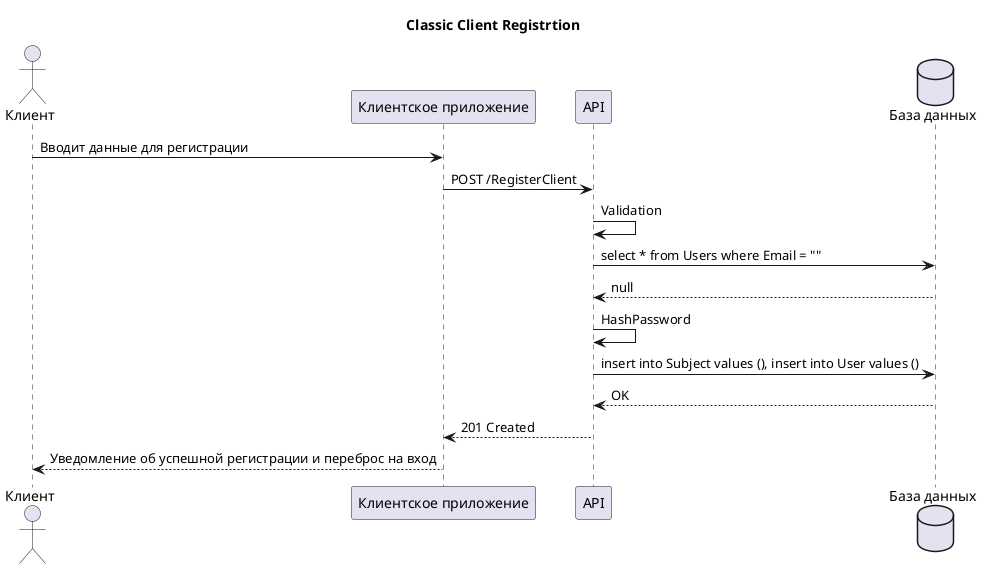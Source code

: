 @startuml Classic Client Registrtion
title Classic Client Registrtion 
actor "Клиент" as client 
participant "Клиентское приложение" as clientWebApp
participant API
database "База данных" as db 
client -> clientWebApp:Вводит данные для регистрации
clientWebApp -> API: POST /RegisterClient
API -> API: Validation 
API -> db: select * from Users where Email = ""
db --> API: null
API -> API: HashPassword 
API -> db: insert into Subject values (), insert into User values ()
db --> API:OK
API --> clientWebApp: 201 Created 
clientWebApp --> client: Уведомление об успешной регистрации и переброс на вход
@enduml



@startuml Classic Get Token 
title Classic Get Token 
actor "Пользователь" as user
participant "Приложение" as webApp
participant API
database "База данных" as db
user -> webApp: Вводит логин + пароль
webApp -> API: POST /login(login, pass, role)
API -> db :select * from User where email = login and isPartner = true/false
db --> API: HashedPassword 
API -> API: VerifyPassword(password, hashedPassword)
API -> API: CreateJWT(userId, role)
API --> webApp: JWT token 
@enduml 

@startuml Open Client App
title Open Client App
actor "Клиент" as client 
participant "Клиентское приложение" as webApp
participant API
database "База данных" as db
webApp -> API: GET /services
API -> db: select * from services 
db --> API:services 
API --> webApp: Json(listServices)
webApp -> API: GET /subjectInfo(jwt)
API -> API: ParseJWT(jwt) 
API -> db: SELECT * FROM Users JOIN Subjects ON  User.SubjectId = Subjects.SubjectId WHERE UserId = userId 
db --> API: subjectInfo 
API --> webApp: Json(subjectInfo)
webApp --> client: Открывает главную страницу клиентского проиложения 
@enduml

@startuml Open Partner App
title Open Partner App
actor "Партнер" as user
participant "Партнерское приложение" as webApp
participant API 
database "База данных" as db
webApp -> API: GET /subjectInfo(jwt)
API -> API: ParseJWT(jwt) 
API -> db: SELECT * FROM Users JOIN Subjects ON  User.SubjectId = Subjects.SubjectId WHERE UserId = userId
db --> API: subjectInfo 
API --> webApp: Json(subjectInfo)
webApp --> user: Открывает главную страницу партнерского приложения 
@enduml

@startuml Password Recovery
title Password Recovery
actor "Пользователь" as user
participant "Приложение" as webApp
participant API
database "База данных" as db
user -> webApp: нажимает кнопку восстановить пароль
webApp -> API: POST changePassword(jwt)
API -> API: ParseJWT(jwt)
API -> API: GenerateCode()
API -> API: SendCode(email)
API -> db: UPDATE User SET EmailCode = code WHERE UserId = userId
API --> webApp: 200 OK, Code sent to email
webApp --> user: Открывает страницу куда нужно ввести код
user -> webApp: вводит полученный на почту код 
webApp -> API: PUT validateCode(jwt, code)
API -> API: ParseJWT(jwt)
API -> db: SELECT UserId FROM Users WHERE EmailCode = code 
db --> API: userID 
API -> API: userIdValidate
API --> webApp: 200 OK
webApp --> user: Открывает старицу смены пароля
user -> webApp: вводит новый пароль 
webApp -> webApp: валидация пароля
webApp -> API: PUT changePassword(jwt, newPassword)
API -> API: ParseJWT(jwt)
API -> API: HashPassword(jwt)
API -> db: UPDATE User SET HashedPassword = newPass, EmailCode = null WHERE UserId = userId
db --> API: OK
API --> webApp: 200 OK
webApp --> user: выводит сообщение о успешеной смены пароля и открывает страницу ввода п=логина и пароля 
@enduml


@startuml ClientCreate Order
title ClientCreate Order
actor "Клиент" as user
participant "Клиентское приложение" as webApp
participant API 
database "База данных" as db
user -> webApp: выбрал время, услуги и нажал кнопку "готово"
webApp -> API: GET /slots(dateTime, serviceType, jwt)
API -> API:ParseJWT(jwt)
API -> db: автомойки и их брони на выбранный день, если есть связь с выбранной услугой 
db --> API: listSlots(включается сбея данные из carWashes и Orders)
API -> API: chekSlots(listSlots, serviceTime, orderTime)
API --> webApp: ListDTOs{carWashe + order}
webApp --> user: показывает точки на карте 
user -> webApp: Нажимает на точку на карте 
webApp --> user: Открывает окно с данными заявки 
user -> webApp: Нажимает "забронировать"
webApp -> API: POST /createOrder(DTO, jwt)
API -> API:ParseJWT(jwt)
API -> db: Insert into Orders 
db --> API: OK
API --> webApp: 201 Created
webApp --> user: сообщение "бронь создана"
@enduml

@startuml Client Chek Oreder 
title Client Chek Oreder 
actor "Клиент" as user
participant "Клиентское приложение" as webApp
participant API 
database "База данных" as db
user -> webApp: нажал на кнопку входа в лк
webApp -> API: GET /clientOrders(jwt)
API -> API:ParseJWT(jwt)
API -> db: SELECT * FROM Orders JOIN CarWash ON  Orders.CarWachID = CarWash.CarWasID WHERE UserId = Orsers.ClientId
db --> API: request data
API --> webApp: Json(listDTOs)
webApp -> user: показывает брони клиента 
@enduml

@startuml Client Chek User Info 
title Client Chek User Info 
actor "Клиент" as user
participant "Клиентское приложение" as webApp
participant API 
database "База данных" as db
user -> webApp: нажал на конопку "подробнее" в лк
webApp -> API: GET /subject/info(jwt)
API -> API: ParseJWT(jwt)
API -> db: SELECT * FROM Subject JOIN  User ON User.SubjectID = Subject.SubjectID  WHERE UserID = User.UserID
db --> API: response data 
API -> API: create DTO
API --> webApp: Json(listDTOs)
webApp --> user: выводит данные о пользователе 
@enduml

@startuml Partner View Carwash Orders
title Partner View Carwash Orders 
actor "Партнер" as user
participant "Партнерское приложение" as webApp
participant API 
database "База данных" as db
user -> webApp: Выбрал дату по которой посмотреть брони
webApp -> API: GET /carwashOrders(jwt, date)
API -> API: ParseJWT(jwt)
API -> db: по carWashID и дате получить все данные из Orders + user.name +user.lustname
db --> API: response data 
API -> API: create DTO 
API --> webApp: Json(listDtos) 
webApp --> user: выводит таблицу заявок на данную дату  

@enduml

@startuml Partner Confirm Order 
title Partner Confirm Order
actor "Партнер" as user
participant "Партнерское приложение" as webApp
participant API 
database "База данных" as db
user -> webApp: нажал на галочку/крестик напротив заявки
webApp --> user: Переспросить, уверен ли юзер в своем решении
user -> webApp: уверен
webApp -> API: PUT /orders/status(jwt, orderID, state) 
API -> API: ParseJWT(jwt)
API -> db: UPDATE Orders SET State = state WHERE OrderID = orderID 
db --> API: OK 
API --> webApp: 200 OK
webApp -> user: Собщение что заявка одобрена / отклонена 
@enduml
